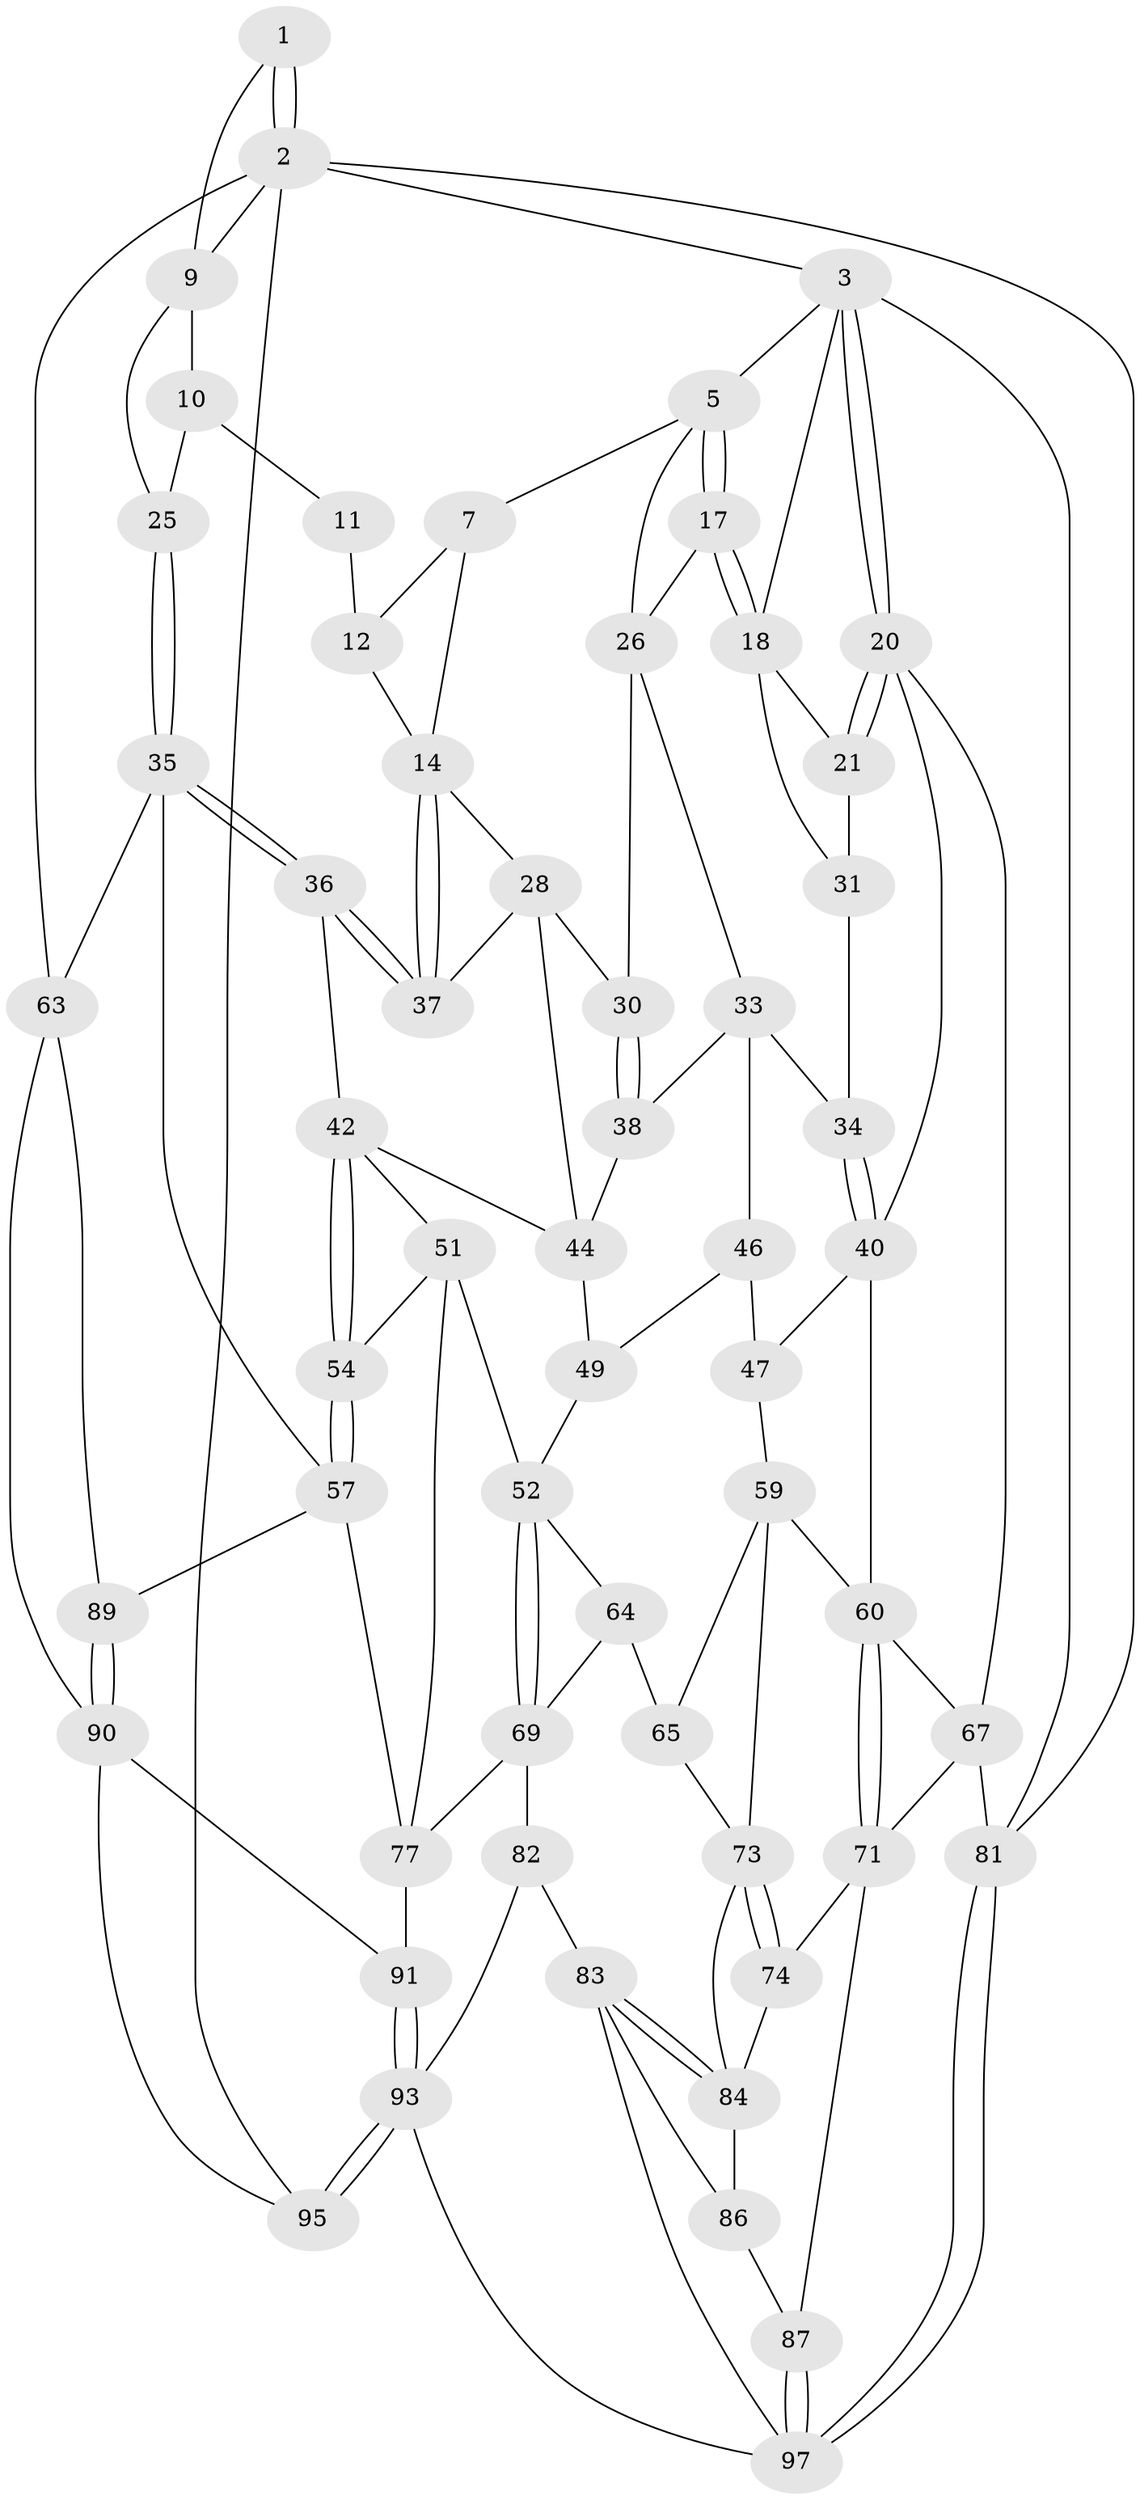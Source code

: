 // Generated by graph-tools (version 1.1) at 2025/52/02/27/25 19:52:36]
// undirected, 58 vertices, 125 edges
graph export_dot {
graph [start="1"]
  node [color=gray90,style=filled];
  1 [pos="+0.8335138508412412+0"];
  2 [pos="+1+0",super="+62"];
  3 [pos="+0+0",super="+4"];
  5 [pos="+0.2736154616363935+0",super="+6"];
  7 [pos="+0.5918185766230347+0",super="+8"];
  9 [pos="+0.919347945403814+0.04711300229615308",super="+23"];
  10 [pos="+0.9121211200935335+0.05260457431450985",super="+24"];
  11 [pos="+0.8572538861800276+0.012242960909210279",super="+16"];
  12 [pos="+0.8138572088768189+0",super="+13"];
  14 [pos="+0.81178301809506+0.1517143184951835",super="+15"];
  17 [pos="+0.24447334694657985+0.10904018610766483"];
  18 [pos="+0.20074380243007114+0.09825091762204793",super="+19"];
  20 [pos="+0+0.2445056393763589",super="+41"];
  21 [pos="+0+0.15471726668718128",super="+22"];
  25 [pos="+1+0.19371365556797918"];
  26 [pos="+0.4463307971628933+0.08430555634762978",super="+27"];
  28 [pos="+0.5725272586455256+0.2246070944502719",super="+29"];
  30 [pos="+0.5131058101270283+0.17687899245801517"];
  31 [pos="+0.13769876461078182+0.1197278381806596",super="+32"];
  33 [pos="+0.2686117009532904+0.24944397126314652",super="+39"];
  34 [pos="+0.1474964723613606+0.23810606431105652"];
  35 [pos="+1+0.23501444303407654",super="+56"];
  36 [pos="+0.8191966810279242+0.2724321409115215"];
  37 [pos="+0.8023810592656861+0.19731448178106437"];
  38 [pos="+0.3320948553665902+0.28892965820985783"];
  40 [pos="+0+0.3178955957833549",super="+48"];
  42 [pos="+0.8099698150731436+0.3099607820653813",super="+43"];
  44 [pos="+0.5616374448237761+0.2503473879135846",super="+45"];
  46 [pos="+0.26251569225926413+0.27383630925123364",super="+50"];
  47 [pos="+0.14207131635431197+0.38672936694001586",super="+58"];
  49 [pos="+0.44412487828479896+0.38030215924163197"];
  51 [pos="+0.6624234308578537+0.4896259184555831",super="+55"];
  52 [pos="+0.5411034364845965+0.508355024083957",super="+53"];
  54 [pos="+0.8313705954824709+0.428494339933423"];
  57 [pos="+1+0.5363052616951931",super="+80"];
  59 [pos="+0.2540066291414926+0.49272630553807245",super="+66"];
  60 [pos="+0.22777096050554954+0.5064697587329173",super="+61"];
  63 [pos="+1+0.8461840853225349",super="+88"];
  64 [pos="+0.40013247677681657+0.5038513867244333",super="+70"];
  65 [pos="+0.30676423736024255+0.5250261320595087",super="+75"];
  67 [pos="+0+0.6797912325652442",super="+68"];
  69 [pos="+0.48686025701296887+0.7202759354896727",super="+79"];
  71 [pos="+0.14473383316484847+0.6623670158033534",super="+72"];
  73 [pos="+0.24373425556542777+0.6770549608163183",super="+76"];
  74 [pos="+0.20378658591583265+0.6790932667289247"];
  77 [pos="+0.7067893280819054+0.6092233937386752",super="+78"];
  81 [pos="+0+1"];
  82 [pos="+0.49894729834546087+0.80921592094432"];
  83 [pos="+0.4072595442530596+0.8162740972720132",super="+96"];
  84 [pos="+0.35235943627399585+0.8106021771471126",super="+85"];
  86 [pos="+0.1923704576850288+0.8935749035711681"];
  87 [pos="+0.12906906282153116+0.877027067389131"];
  89 [pos="+0.8626347095374226+0.7535315792485269"];
  90 [pos="+0.8327705181078251+0.7856714700378206",super="+92"];
  91 [pos="+0.7833902858152224+0.8077499314885541"];
  93 [pos="+0.6751892746222024+1",super="+94"];
  95 [pos="+1+1"];
  97 [pos="+0+1",super="+98"];
  1 -- 2;
  1 -- 2;
  1 -- 9;
  2 -- 3;
  2 -- 9;
  2 -- 81;
  2 -- 63;
  2 -- 95;
  3 -- 20;
  3 -- 20;
  3 -- 81;
  3 -- 5;
  3 -- 18;
  5 -- 17;
  5 -- 17;
  5 -- 26;
  5 -- 7;
  7 -- 14;
  7 -- 12;
  9 -- 10;
  9 -- 25;
  10 -- 11 [weight=2];
  10 -- 25;
  11 -- 12 [weight=2];
  12 -- 14;
  14 -- 37;
  14 -- 37;
  14 -- 28;
  17 -- 18;
  17 -- 18;
  17 -- 26;
  18 -- 31;
  18 -- 21;
  20 -- 21;
  20 -- 21;
  20 -- 40;
  20 -- 67;
  21 -- 31 [weight=2];
  25 -- 35;
  25 -- 35;
  26 -- 30;
  26 -- 33;
  28 -- 37;
  28 -- 44;
  28 -- 30;
  30 -- 38;
  30 -- 38;
  31 -- 34;
  33 -- 34;
  33 -- 46;
  33 -- 38;
  34 -- 40;
  34 -- 40;
  35 -- 36;
  35 -- 36;
  35 -- 57;
  35 -- 63;
  36 -- 37;
  36 -- 37;
  36 -- 42;
  38 -- 44;
  40 -- 47;
  40 -- 60;
  42 -- 54;
  42 -- 54;
  42 -- 51;
  42 -- 44;
  44 -- 49;
  46 -- 47 [weight=2];
  46 -- 49;
  47 -- 59;
  49 -- 52;
  51 -- 52;
  51 -- 77;
  51 -- 54;
  52 -- 69;
  52 -- 69;
  52 -- 64;
  54 -- 57;
  54 -- 57;
  57 -- 89;
  57 -- 77;
  59 -- 60;
  59 -- 73;
  59 -- 65;
  60 -- 71;
  60 -- 71;
  60 -- 67;
  63 -- 89;
  63 -- 90;
  64 -- 65 [weight=2];
  64 -- 69;
  65 -- 73;
  67 -- 71;
  67 -- 81;
  69 -- 82;
  69 -- 77;
  71 -- 74;
  71 -- 87;
  73 -- 74;
  73 -- 74;
  73 -- 84;
  74 -- 84;
  77 -- 91;
  81 -- 97;
  81 -- 97;
  82 -- 83;
  82 -- 93;
  83 -- 84;
  83 -- 84;
  83 -- 97;
  83 -- 86;
  84 -- 86;
  86 -- 87;
  87 -- 97;
  87 -- 97;
  89 -- 90;
  89 -- 90;
  90 -- 91;
  90 -- 95;
  91 -- 93;
  91 -- 93;
  93 -- 95;
  93 -- 95;
  93 -- 97;
}
